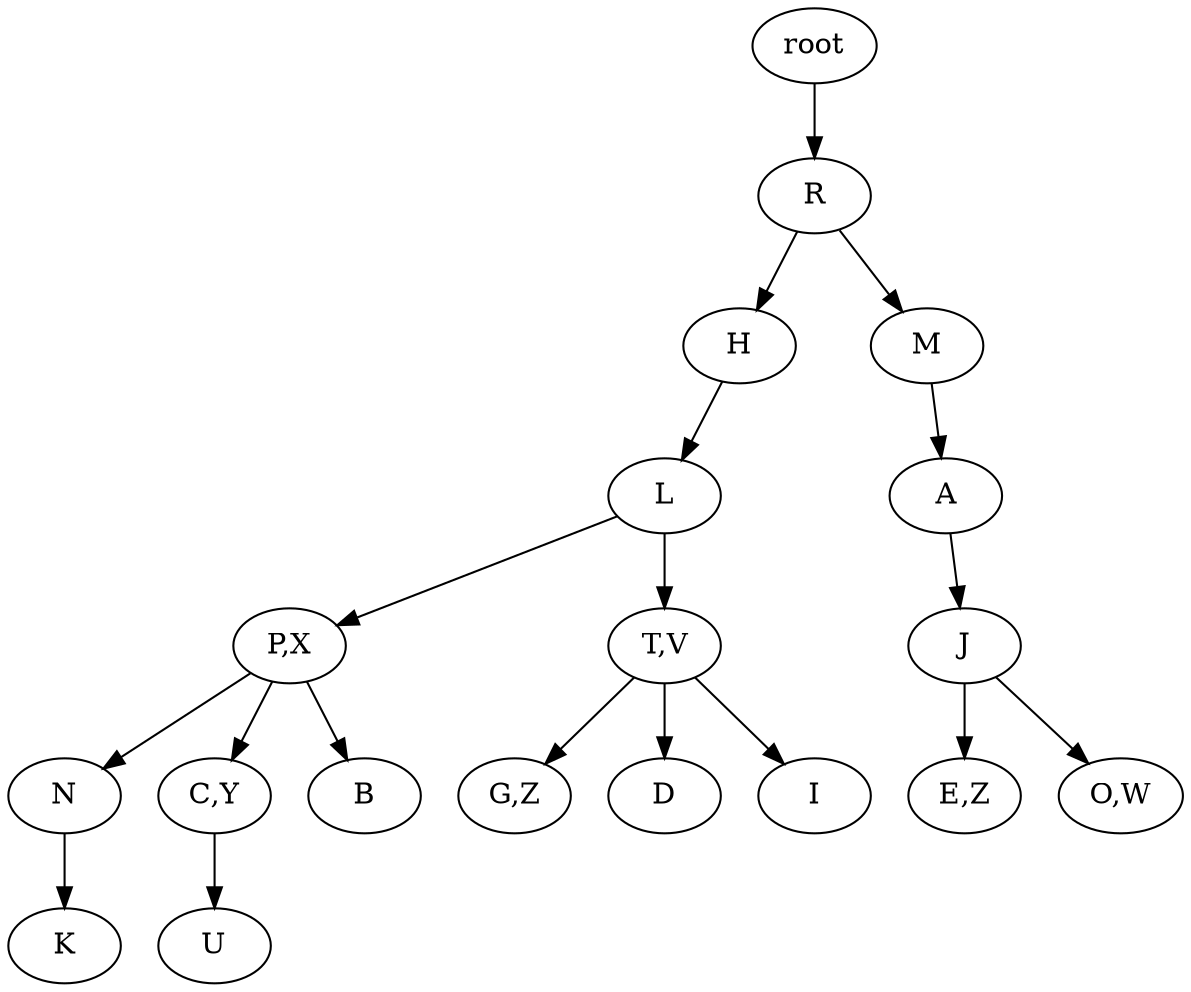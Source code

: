strict digraph G {
	graph [name=G];
	0	 [label=root];
	1	 [label=R];
	0 -> 1;
	2	 [label=H];
	1 -> 2;
	3	 [label=M];
	1 -> 3;
	4	 [label=L];
	2 -> 4;
	5	 [label=A];
	3 -> 5;
	6	 [label="P,X"];
	4 -> 6;
	7	 [label="T,V"];
	4 -> 7;
	8	 [label=J];
	5 -> 8;
	9	 [label=N];
	6 -> 9;
	10	 [label="C,Y"];
	6 -> 10;
	11	 [label=B];
	6 -> 11;
	12	 [label="G,Z"];
	7 -> 12;
	13	 [label=D];
	7 -> 13;
	14	 [label=I];
	7 -> 14;
	15	 [label="E,Z"];
	8 -> 15;
	16	 [label="O,W"];
	8 -> 16;
	18	 [label=K];
	9 -> 18;
	19	 [label=U];
	10 -> 19;
}
